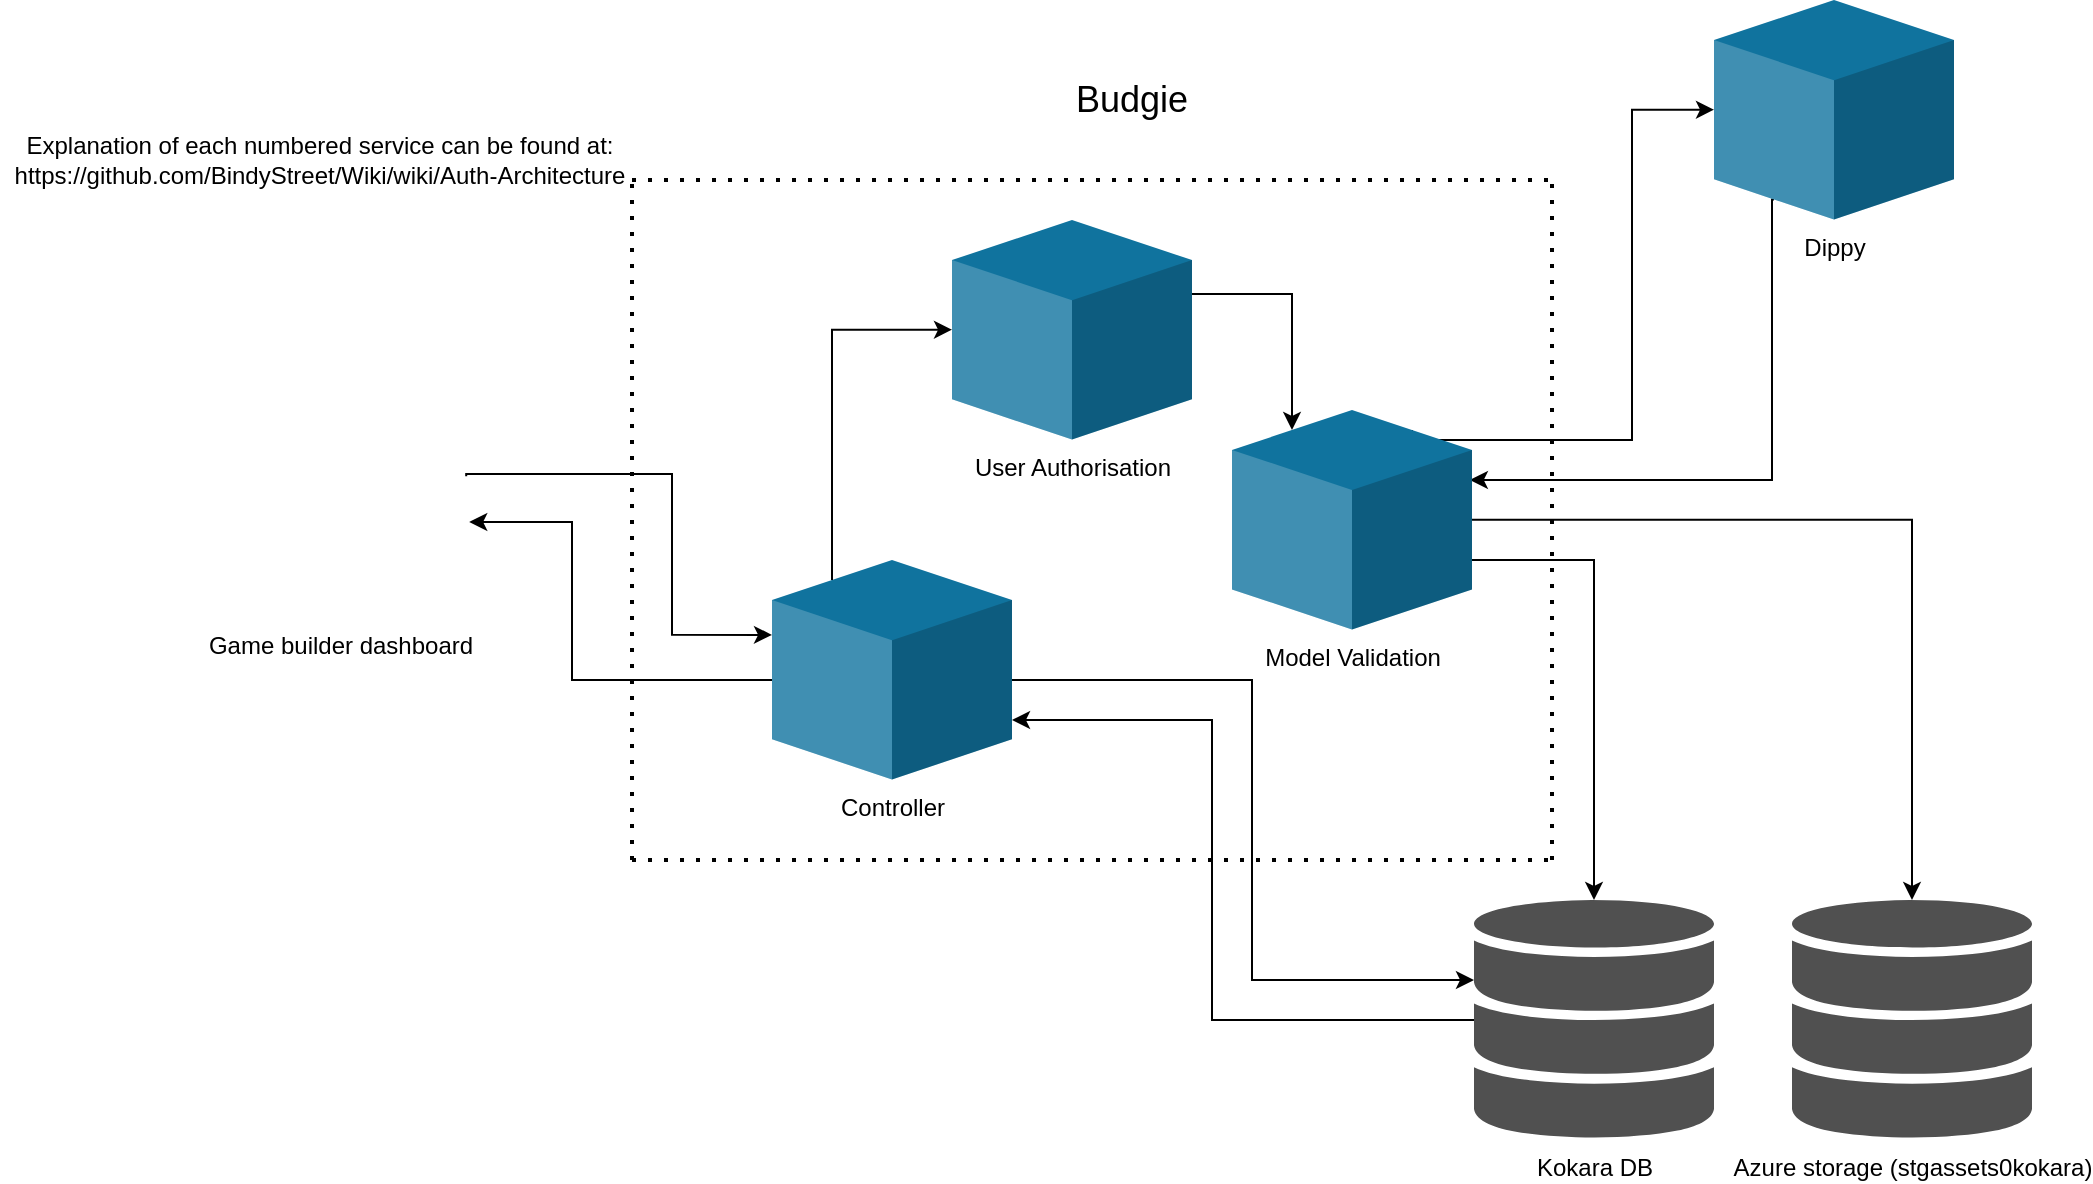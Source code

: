 <mxfile version="13.9.7" type="github">
  <diagram id="JN9SQGumUfse3FGNZzMo" name="Page-1">
    <mxGraphModel dx="1640" dy="796" grid="1" gridSize="10" guides="1" tooltips="1" connect="1" arrows="1" fold="1" page="1" pageScale="1" pageWidth="827" pageHeight="1169" math="0" shadow="0">
      <root>
        <mxCell id="0" />
        <mxCell id="1" parent="0" />
        <mxCell id="XRyb0xycZNulAZf5XCpH-83" style="edgeStyle=orthogonalEdgeStyle;rounded=0;orthogonalLoop=1;jettySize=auto;html=1;exitX=0;exitY=0;exitDx=120;exitDy=72.296;exitPerimeter=0;" edge="1" parent="1" source="XRyb0xycZNulAZf5XCpH-49" target="XRyb0xycZNulAZf5XCpH-14">
          <mxGeometry relative="1" as="geometry">
            <mxPoint x="1020" y="530" as="sourcePoint" />
            <Array as="points">
              <mxPoint x="970" y="657" />
              <mxPoint x="970" y="660" />
              <mxPoint x="1061" y="660" />
            </Array>
          </mxGeometry>
        </mxCell>
        <mxCell id="XRyb0xycZNulAZf5XCpH-86" style="edgeStyle=orthogonalEdgeStyle;rounded=0;orthogonalLoop=1;jettySize=auto;html=1;exitX=0;exitY=0;exitDx=120;exitDy=54.855;exitPerimeter=0;" edge="1" parent="1" source="XRyb0xycZNulAZf5XCpH-49" target="XRyb0xycZNulAZf5XCpH-85">
          <mxGeometry relative="1" as="geometry">
            <mxPoint x="990" y="610" as="sourcePoint" />
            <mxPoint x="1420" y="500" as="targetPoint" />
            <Array as="points">
              <mxPoint x="1220" y="640" />
            </Array>
          </mxGeometry>
        </mxCell>
        <mxCell id="XRyb0xycZNulAZf5XCpH-91" style="edgeStyle=orthogonalEdgeStyle;rounded=0;orthogonalLoop=1;jettySize=auto;html=1;exitX=0;exitY=0;exitDx=90;exitDy=9.987;exitPerimeter=0;entryX=0;entryY=0;entryDx=0;entryDy=54.855;entryPerimeter=0;" edge="1" parent="1" source="XRyb0xycZNulAZf5XCpH-49" target="XRyb0xycZNulAZf5XCpH-89">
          <mxGeometry relative="1" as="geometry">
            <mxPoint x="1040" y="790.004" as="sourcePoint" />
            <mxPoint x="1190" y="790" as="targetPoint" />
            <Array as="points">
              <mxPoint x="970" y="600" />
              <mxPoint x="1080" y="600" />
              <mxPoint x="1080" y="435" />
            </Array>
          </mxGeometry>
        </mxCell>
        <mxCell id="XRyb0xycZNulAZf5XCpH-92" style="edgeStyle=orthogonalEdgeStyle;rounded=0;orthogonalLoop=1;jettySize=auto;html=1;entryX=0.991;entryY=0.319;entryDx=0;entryDy=0;entryPerimeter=0;exitX=0;exitY=0;exitDx=30;exitDy=99.694;exitPerimeter=0;" edge="1" parent="1" source="XRyb0xycZNulAZf5XCpH-89" target="XRyb0xycZNulAZf5XCpH-49">
          <mxGeometry relative="1" as="geometry">
            <mxPoint x="970" y="360" as="sourcePoint" />
            <mxPoint x="960" y="820.016" as="targetPoint" />
            <Array as="points">
              <mxPoint x="1150" y="480" />
              <mxPoint x="1150" y="620" />
            </Array>
          </mxGeometry>
        </mxCell>
        <UserObject label="Explanation of each numbered service can be found at:&lt;br&gt;https://github.com/BindyStreet/Wiki/wiki/Auth-Architecture" link="https://github.com/BindyStreet/Wiki/wiki/Auth-Architecture" id="XRyb0xycZNulAZf5XCpH-108">
          <mxCell style="text;html=1;strokeColor=none;fillColor=none;align=center;verticalAlign=middle;whiteSpace=wrap;rounded=0;" vertex="1" parent="1">
            <mxGeometry x="264" y="430" width="320" height="60" as="geometry" />
          </mxCell>
        </UserObject>
        <mxCell id="XRyb0xycZNulAZf5XCpH-69" value="&lt;font style=&quot;font-size: 18px&quot;&gt;Budgie&lt;/font&gt;" style="text;html=1;strokeColor=none;fillColor=none;align=center;verticalAlign=middle;whiteSpace=wrap;rounded=0;" vertex="1" parent="1">
          <mxGeometry x="810" y="420" width="40" height="20" as="geometry" />
        </mxCell>
        <mxCell id="XRyb0xycZNulAZf5XCpH-120" value="" style="group" vertex="1" connectable="0" parent="1">
          <mxGeometry x="1111" y="380" width="130" height="109.71" as="geometry" />
        </mxCell>
        <mxCell id="XRyb0xycZNulAZf5XCpH-89" value="Dippy&lt;br&gt;" style="verticalLabelPosition=bottom;verticalAlign=top;html=1;shape=mxgraph.infographic.shadedCube;isoAngle=10.53;fillColor=#10739E;strokeColor=none;" vertex="1" parent="XRyb0xycZNulAZf5XCpH-120">
          <mxGeometry x="10" width="120" height="109.71" as="geometry" />
        </mxCell>
        <mxCell id="XRyb0xycZNulAZf5XCpH-106" value="" style="shape=image;html=1;verticalAlign=top;verticalLabelPosition=bottom;labelBackgroundColor=#ffffff;imageAspect=0;aspect=fixed;image=https://cdn3.iconfinder.com/data/icons/letters-and-numbers-1/32/number_5_blue-128.png" vertex="1" parent="XRyb0xycZNulAZf5XCpH-120">
          <mxGeometry width="20" height="20" as="geometry" />
        </mxCell>
        <mxCell id="XRyb0xycZNulAZf5XCpH-122" style="edgeStyle=orthogonalEdgeStyle;rounded=0;orthogonalLoop=1;jettySize=auto;html=1;entryX=1;entryY=0.729;entryDx=0;entryDy=0;entryPerimeter=0;" edge="1" parent="1" source="XRyb0xycZNulAZf5XCpH-14" target="XRyb0xycZNulAZf5XCpH-134">
          <mxGeometry relative="1" as="geometry">
            <mxPoint x="1140" y="650" as="sourcePoint" />
            <mxPoint x="770" y="660" as="targetPoint" />
            <Array as="points">
              <mxPoint x="870" y="890" />
              <mxPoint x="870" y="740" />
            </Array>
          </mxGeometry>
        </mxCell>
        <mxCell id="XRyb0xycZNulAZf5XCpH-123" value="" style="group" vertex="1" connectable="0" parent="1">
          <mxGeometry x="1150" y="820" width="130" height="130" as="geometry" />
        </mxCell>
        <mxCell id="XRyb0xycZNulAZf5XCpH-85" value="Azure storage (stgassets0kokara)" style="shadow=0;dashed=0;html=1;strokeColor=none;fillColor=#505050;labelPosition=center;verticalLabelPosition=bottom;verticalAlign=top;outlineConnect=0;align=center;shape=mxgraph.office.databases.database_mini_3;" vertex="1" parent="XRyb0xycZNulAZf5XCpH-123">
          <mxGeometry x="10" y="10" width="120" height="120" as="geometry" />
        </mxCell>
        <mxCell id="XRyb0xycZNulAZf5XCpH-107" value="" style="shape=image;html=1;verticalAlign=top;verticalLabelPosition=bottom;labelBackgroundColor=#ffffff;imageAspect=0;aspect=fixed;image=https://cdn3.iconfinder.com/data/icons/letters-and-numbers-1/32/number_6_blue-128.png" vertex="1" parent="XRyb0xycZNulAZf5XCpH-123">
          <mxGeometry width="20" height="20" as="geometry" />
        </mxCell>
        <mxCell id="XRyb0xycZNulAZf5XCpH-124" value="" style="group" vertex="1" connectable="0" parent="1">
          <mxGeometry x="990" y="820" width="131" height="130" as="geometry" />
        </mxCell>
        <mxCell id="XRyb0xycZNulAZf5XCpH-14" value="Kokara DB" style="shadow=0;dashed=0;html=1;strokeColor=none;fillColor=#505050;labelPosition=center;verticalLabelPosition=bottom;verticalAlign=top;outlineConnect=0;align=center;shape=mxgraph.office.databases.database_mini_3;" vertex="1" parent="XRyb0xycZNulAZf5XCpH-124">
          <mxGeometry x="11" y="10" width="120" height="120" as="geometry" />
        </mxCell>
        <mxCell id="XRyb0xycZNulAZf5XCpH-146" value="" style="shape=image;html=1;verticalAlign=top;verticalLabelPosition=bottom;labelBackgroundColor=#ffffff;imageAspect=0;aspect=fixed;image=https://cdn3.iconfinder.com/data/icons/letters-and-numbers-1/32/number_7_blue-128.png" vertex="1" parent="XRyb0xycZNulAZf5XCpH-124">
          <mxGeometry width="20" height="20" as="geometry" />
        </mxCell>
        <mxCell id="XRyb0xycZNulAZf5XCpH-132" style="edgeStyle=orthogonalEdgeStyle;rounded=0;orthogonalLoop=1;jettySize=auto;html=1;exitX=0.993;exitY=0.446;exitDx=0;exitDy=0;exitPerimeter=0;entryX=0;entryY=0;entryDx=0;entryDy=37.443;entryPerimeter=0;" edge="1" parent="1" source="XRyb0xycZNulAZf5XCpH-96" target="XRyb0xycZNulAZf5XCpH-134">
          <mxGeometry relative="1" as="geometry">
            <mxPoint x="520" y="600" as="sourcePoint" />
            <mxPoint x="590" y="625" as="targetPoint" />
            <Array as="points">
              <mxPoint x="497" y="617" />
              <mxPoint x="600" y="617" />
            </Array>
          </mxGeometry>
        </mxCell>
        <mxCell id="XRyb0xycZNulAZf5XCpH-133" value="" style="group" vertex="1" connectable="0" parent="1">
          <mxGeometry x="370" y="550" width="128" height="139" as="geometry" />
        </mxCell>
        <mxCell id="XRyb0xycZNulAZf5XCpH-96" value="Game builder dashboard" style="shape=image;html=1;verticalAlign=top;verticalLabelPosition=bottom;labelBackgroundColor=#ffffff;imageAspect=0;aspect=fixed;image=https://cdn0.iconfinder.com/data/icons/small-n-flat/24/678106-window-layout-128.png" vertex="1" parent="XRyb0xycZNulAZf5XCpH-133">
          <mxGeometry y="11" width="128" height="128" as="geometry" />
        </mxCell>
        <mxCell id="XRyb0xycZNulAZf5XCpH-102" value="" style="shape=image;html=1;verticalAlign=top;verticalLabelPosition=bottom;labelBackgroundColor=#ffffff;imageAspect=0;aspect=fixed;image=https://cdn3.iconfinder.com/data/icons/letters-and-numbers-1/32/number_1_blue-128.png" vertex="1" parent="XRyb0xycZNulAZf5XCpH-133">
          <mxGeometry width="20" height="20" as="geometry" />
        </mxCell>
        <mxCell id="XRyb0xycZNulAZf5XCpH-118" value="" style="group" vertex="1" connectable="0" parent="1">
          <mxGeometry x="730" y="490" width="130" height="109.71" as="geometry" />
        </mxCell>
        <mxCell id="XRyb0xycZNulAZf5XCpH-17" value="User Authorisation" style="verticalLabelPosition=bottom;verticalAlign=top;html=1;shape=mxgraph.infographic.shadedCube;isoAngle=10.53;fillColor=#10739E;strokeColor=none;" vertex="1" parent="XRyb0xycZNulAZf5XCpH-118">
          <mxGeometry x="10" width="120" height="109.71" as="geometry" />
        </mxCell>
        <mxCell id="XRyb0xycZNulAZf5XCpH-81" style="edgeStyle=orthogonalEdgeStyle;rounded=0;orthogonalLoop=1;jettySize=auto;html=1;entryX=0;entryY=0;entryDx=30;entryDy=9.987;entryPerimeter=0;" edge="1" parent="1" target="XRyb0xycZNulAZf5XCpH-49">
          <mxGeometry x="600" y="440" as="geometry">
            <mxPoint x="860" y="527" as="sourcePoint" />
            <mxPoint x="920" y="600" as="targetPoint" />
            <Array as="points">
              <mxPoint x="910" y="527" />
            </Array>
          </mxGeometry>
        </mxCell>
        <mxCell id="XRyb0xycZNulAZf5XCpH-134" value="Controller" style="verticalLabelPosition=bottom;verticalAlign=top;html=1;shape=mxgraph.infographic.shadedCube;isoAngle=10.53;fillColor=#10739E;strokeColor=none;" vertex="1" parent="1">
          <mxGeometry x="650" y="660" width="120" height="109.71" as="geometry" />
        </mxCell>
        <mxCell id="XRyb0xycZNulAZf5XCpH-135" style="edgeStyle=orthogonalEdgeStyle;rounded=0;orthogonalLoop=1;jettySize=auto;html=1;entryX=0;entryY=0;entryDx=0;entryDy=54.855;entryPerimeter=0;exitX=0;exitY=0;exitDx=30;exitDy=10.016;exitPerimeter=0;" edge="1" parent="1" source="XRyb0xycZNulAZf5XCpH-134" target="XRyb0xycZNulAZf5XCpH-17">
          <mxGeometry x="580" y="470" as="geometry">
            <mxPoint x="820" y="732.272" as="sourcePoint" />
            <mxPoint x="700" y="689.694" as="targetPoint" />
            <Array as="points">
              <mxPoint x="680" y="545" />
            </Array>
          </mxGeometry>
        </mxCell>
        <mxCell id="XRyb0xycZNulAZf5XCpH-143" style="edgeStyle=orthogonalEdgeStyle;rounded=0;orthogonalLoop=1;jettySize=auto;html=1;" edge="1" parent="1" target="XRyb0xycZNulAZf5XCpH-14">
          <mxGeometry relative="1" as="geometry">
            <mxPoint x="770" y="720" as="sourcePoint" />
            <mxPoint x="980" y="880" as="targetPoint" />
            <Array as="points">
              <mxPoint x="890" y="720" />
              <mxPoint x="890" y="870" />
            </Array>
          </mxGeometry>
        </mxCell>
        <mxCell id="XRyb0xycZNulAZf5XCpH-144" style="edgeStyle=orthogonalEdgeStyle;rounded=0;orthogonalLoop=1;jettySize=auto;html=1;entryX=1.005;entryY=0.628;entryDx=0;entryDy=0;entryPerimeter=0;" edge="1" parent="1" target="XRyb0xycZNulAZf5XCpH-96">
          <mxGeometry relative="1" as="geometry">
            <mxPoint x="650" y="720" as="sourcePoint" />
            <mxPoint x="530" y="640" as="targetPoint" />
            <Array as="points">
              <mxPoint x="550" y="720" />
              <mxPoint x="550" y="641" />
              <mxPoint x="499" y="641" />
            </Array>
          </mxGeometry>
        </mxCell>
        <mxCell id="XRyb0xycZNulAZf5XCpH-145" value="" style="group" vertex="1" connectable="0" parent="1">
          <mxGeometry x="580" y="470" width="460" height="340" as="geometry" />
        </mxCell>
        <mxCell id="XRyb0xycZNulAZf5XCpH-31" value="" style="endArrow=none;dashed=1;html=1;dashPattern=1 3;strokeWidth=2;" edge="1" parent="XRyb0xycZNulAZf5XCpH-145">
          <mxGeometry width="35.385" height="48.571" as="geometry">
            <mxPoint y="340" as="sourcePoint" />
            <mxPoint as="targetPoint" />
          </mxGeometry>
        </mxCell>
        <mxCell id="XRyb0xycZNulAZf5XCpH-32" value="" style="endArrow=none;dashed=1;html=1;dashPattern=1 3;strokeWidth=2;" edge="1" parent="XRyb0xycZNulAZf5XCpH-145">
          <mxGeometry width="35.385" height="48.571" as="geometry">
            <mxPoint x="460" y="340" as="sourcePoint" />
            <mxPoint x="460" as="targetPoint" />
          </mxGeometry>
        </mxCell>
        <mxCell id="XRyb0xycZNulAZf5XCpH-33" value="" style="endArrow=none;dashed=1;html=1;dashPattern=1 3;strokeWidth=2;" edge="1" parent="XRyb0xycZNulAZf5XCpH-145">
          <mxGeometry width="35.385" height="48.571" as="geometry">
            <mxPoint as="sourcePoint" />
            <mxPoint x="460" as="targetPoint" />
          </mxGeometry>
        </mxCell>
        <mxCell id="XRyb0xycZNulAZf5XCpH-34" value="" style="endArrow=none;dashed=1;html=1;dashPattern=1 3;strokeWidth=2;" edge="1" parent="XRyb0xycZNulAZf5XCpH-145">
          <mxGeometry width="35.385" height="48.571" as="geometry">
            <mxPoint y="340" as="sourcePoint" />
            <mxPoint x="460" y="340" as="targetPoint" />
          </mxGeometry>
        </mxCell>
        <mxCell id="XRyb0xycZNulAZf5XCpH-119" value="" style="group" vertex="1" connectable="0" parent="XRyb0xycZNulAZf5XCpH-145">
          <mxGeometry x="290" y="115" width="130" height="109.71" as="geometry" />
        </mxCell>
        <mxCell id="XRyb0xycZNulAZf5XCpH-49" value="Model Validation" style="verticalLabelPosition=bottom;verticalAlign=top;html=1;shape=mxgraph.infographic.shadedCube;isoAngle=10.5;fillColor=#10739E;strokeColor=none;" vertex="1" parent="XRyb0xycZNulAZf5XCpH-119">
          <mxGeometry x="10" width="120" height="109.71" as="geometry" />
        </mxCell>
        <mxCell id="XRyb0xycZNulAZf5XCpH-105" value="" style="shape=image;html=1;verticalAlign=top;verticalLabelPosition=bottom;labelBackgroundColor=#ffffff;imageAspect=0;aspect=fixed;image=https://cdn3.iconfinder.com/data/icons/letters-and-numbers-1/32/number_4_blue-128.png" vertex="1" parent="XRyb0xycZNulAZf5XCpH-119">
          <mxGeometry width="20" height="20" as="geometry" />
        </mxCell>
        <mxCell id="XRyb0xycZNulAZf5XCpH-103" value="" style="shape=image;html=1;verticalAlign=top;verticalLabelPosition=bottom;labelBackgroundColor=#ffffff;imageAspect=0;aspect=fixed;image=https://cdn3.iconfinder.com/data/icons/letters-and-numbers-1/32/number_2_blue-128.png" vertex="1" parent="XRyb0xycZNulAZf5XCpH-145">
          <mxGeometry x="60" y="190" width="20" height="20" as="geometry" />
        </mxCell>
        <mxCell id="XRyb0xycZNulAZf5XCpH-104" value="" style="shape=image;html=1;verticalAlign=top;verticalLabelPosition=bottom;labelBackgroundColor=#ffffff;imageAspect=0;aspect=fixed;image=https://cdn3.iconfinder.com/data/icons/letters-and-numbers-1/32/number_3_blue-128.png" vertex="1" parent="XRyb0xycZNulAZf5XCpH-145">
          <mxGeometry x="150" y="20" width="20" height="20" as="geometry" />
        </mxCell>
      </root>
    </mxGraphModel>
  </diagram>
</mxfile>
